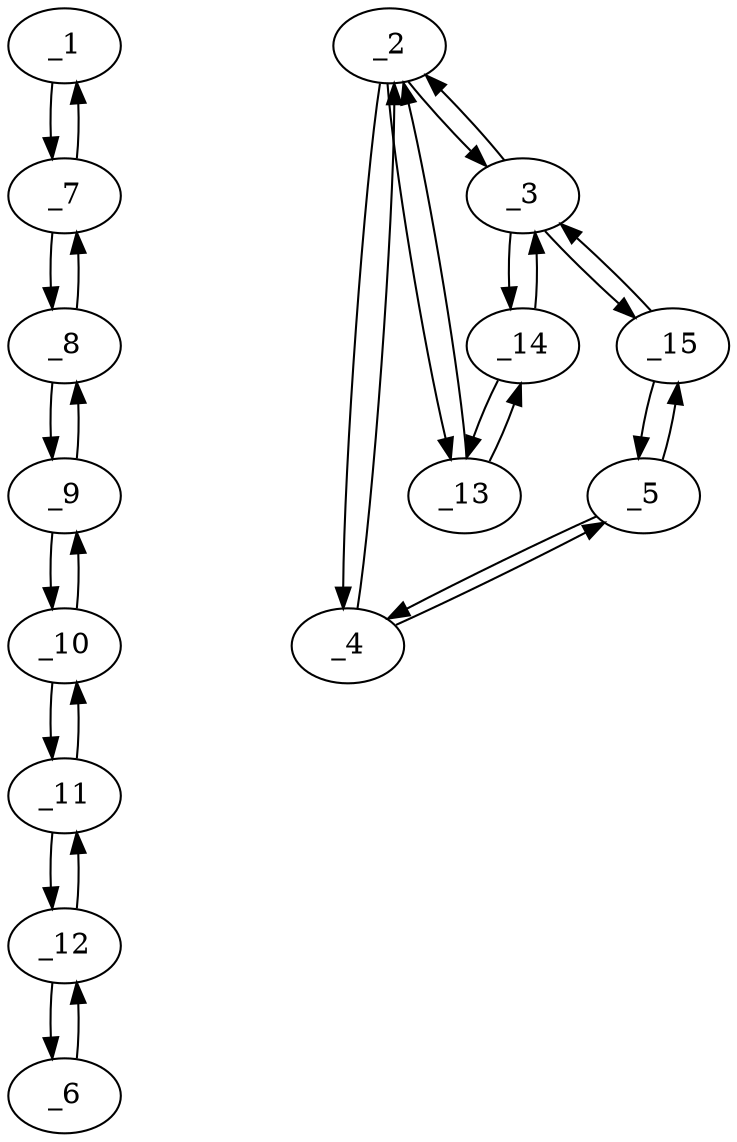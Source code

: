 digraph f1069_09 {
	_1	 [x="116.000000",
		y="84.000000"];
	_7	 [x="106.000000",
		y="95.000000"];
	_1 -> _7	 [angle="2.308611",
		orient="0.739940"];
	_2	 [x="135.000000",
		y="133.000000"];
	_3	 [x="143.000000",
		y="133.000000"];
	_2 -> _3	 [angle="0.000000",
		orient="0.000000"];
	_4	 [x="131.000000",
		y="141.000000"];
	_2 -> _4	 [angle="2.034444",
		orient="0.894427"];
	_13	 [x="124.000000",
		y="124.000000"];
	_2 -> _13	 [angle="-2.455863",
		orient="-0.633238"];
	_3 -> _2	 [angle="3.141593",
		orient="0.000000"];
	_14	 [x="136.000000",
		y="120.000000"];
	_3 -> _14	 [angle="-2.064738",
		orient="-0.880471"];
	_15	 [x="147.000000",
		y="148.000000"];
	_3 -> _15	 [angle="1.310194",
		orient="0.966235"];
	_4 -> _2	 [angle="-1.107149",
		orient="-0.894427"];
	_5	 [x="131.000000",
		y="146.000000"];
	_4 -> _5	 [angle="1.570796",
		orient="1.000000"];
	_5 -> _4	 [angle="-1.570796",
		orient="-1.000000"];
	_5 -> _15	 [angle="0.124355",
		orient="0.124035"];
	_6	 [x="83.000000",
		y="153.000000"];
	_12	 [x="75.000000",
		y="142.000000"];
	_6 -> _12	 [angle="-2.199593",
		orient="-0.808736"];
	_7 -> _1	 [angle="-0.832981",
		orient="-0.739940"];
	_8	 [x="88.000000",
		y="98.000000"];
	_7 -> _8	 [angle="2.976444",
		orient="0.164399"];
	_8 -> _7	 [angle="-0.165149",
		orient="-0.164399"];
	_9	 [x="90.000000",
		y="107.000000"];
	_8 -> _9	 [angle="1.352127",
		orient="0.976187"];
	_9 -> _8	 [angle="-1.789465",
		orient="-0.976187"];
	_10	 [x="81.000000",
		y="120.000000"];
	_9 -> _10	 [angle="2.176341",
		orient="0.822192"];
	_10 -> _9	 [angle="-0.965252",
		orient="-0.822192"];
	_11	 [x="77.000000",
		y="129.000000"];
	_10 -> _11	 [angle="1.989021",
		orient="0.913812"];
	_11 -> _10	 [angle="-1.152572",
		orient="-0.913812"];
	_11 -> _12	 [angle="1.723446",
		orient="0.988372"];
	_12 -> _6	 [angle="0.942000",
		orient="0.808736"];
	_12 -> _11	 [angle="-1.418147",
		orient="-0.988372"];
	_13 -> _2	 [angle="0.685730",
		orient="0.633238"];
	_13 -> _14	 [angle="-0.321751",
		orient="-0.316228"];
	_14 -> _3	 [angle="1.076855",
		orient="0.880471"];
	_14 -> _13	 [angle="2.819842",
		orient="0.316228"];
	_15 -> _3	 [angle="-1.831399",
		orient="-0.966235"];
	_15 -> _5	 [angle="-3.017238",
		orient="-0.124035"];
}

